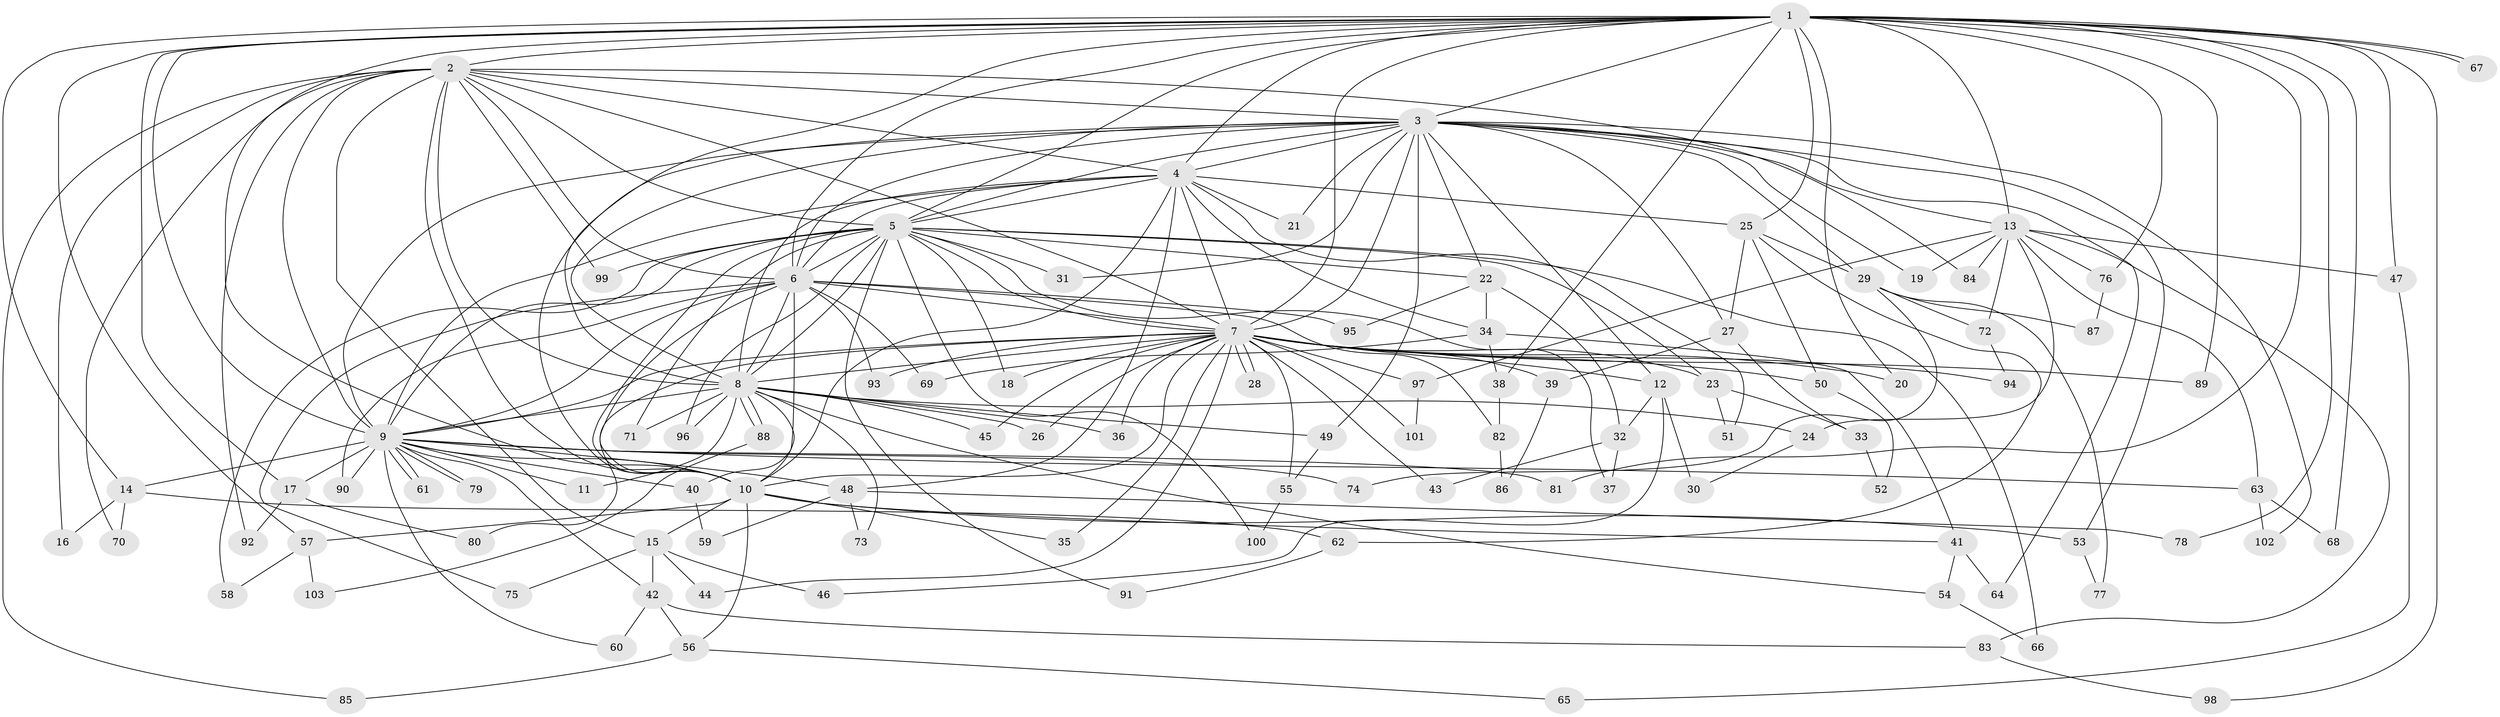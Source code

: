 // Generated by graph-tools (version 1.1) at 2025/01/03/09/25 03:01:19]
// undirected, 103 vertices, 231 edges
graph export_dot {
graph [start="1"]
  node [color=gray90,style=filled];
  1;
  2;
  3;
  4;
  5;
  6;
  7;
  8;
  9;
  10;
  11;
  12;
  13;
  14;
  15;
  16;
  17;
  18;
  19;
  20;
  21;
  22;
  23;
  24;
  25;
  26;
  27;
  28;
  29;
  30;
  31;
  32;
  33;
  34;
  35;
  36;
  37;
  38;
  39;
  40;
  41;
  42;
  43;
  44;
  45;
  46;
  47;
  48;
  49;
  50;
  51;
  52;
  53;
  54;
  55;
  56;
  57;
  58;
  59;
  60;
  61;
  62;
  63;
  64;
  65;
  66;
  67;
  68;
  69;
  70;
  71;
  72;
  73;
  74;
  75;
  76;
  77;
  78;
  79;
  80;
  81;
  82;
  83;
  84;
  85;
  86;
  87;
  88;
  89;
  90;
  91;
  92;
  93;
  94;
  95;
  96;
  97;
  98;
  99;
  100;
  101;
  102;
  103;
  1 -- 2;
  1 -- 3;
  1 -- 4;
  1 -- 5;
  1 -- 6;
  1 -- 7;
  1 -- 8;
  1 -- 9;
  1 -- 10;
  1 -- 13;
  1 -- 14;
  1 -- 17;
  1 -- 20;
  1 -- 25;
  1 -- 38;
  1 -- 47;
  1 -- 57;
  1 -- 67;
  1 -- 67;
  1 -- 68;
  1 -- 76;
  1 -- 78;
  1 -- 81;
  1 -- 89;
  1 -- 98;
  2 -- 3;
  2 -- 4;
  2 -- 5;
  2 -- 6;
  2 -- 7;
  2 -- 8;
  2 -- 9;
  2 -- 10;
  2 -- 15;
  2 -- 16;
  2 -- 70;
  2 -- 84;
  2 -- 85;
  2 -- 92;
  2 -- 99;
  3 -- 4;
  3 -- 5;
  3 -- 6;
  3 -- 7;
  3 -- 8;
  3 -- 9;
  3 -- 10;
  3 -- 12;
  3 -- 13;
  3 -- 19;
  3 -- 21;
  3 -- 22;
  3 -- 27;
  3 -- 29;
  3 -- 31;
  3 -- 49;
  3 -- 53;
  3 -- 64;
  3 -- 102;
  4 -- 5;
  4 -- 6;
  4 -- 7;
  4 -- 8;
  4 -- 9;
  4 -- 10;
  4 -- 21;
  4 -- 25;
  4 -- 34;
  4 -- 48;
  4 -- 51;
  5 -- 6;
  5 -- 7;
  5 -- 8;
  5 -- 9;
  5 -- 10;
  5 -- 18;
  5 -- 22;
  5 -- 23;
  5 -- 31;
  5 -- 37;
  5 -- 58;
  5 -- 66;
  5 -- 71;
  5 -- 91;
  5 -- 96;
  5 -- 99;
  5 -- 100;
  6 -- 7;
  6 -- 8;
  6 -- 9;
  6 -- 10;
  6 -- 40;
  6 -- 69;
  6 -- 75;
  6 -- 82;
  6 -- 90;
  6 -- 93;
  6 -- 95;
  7 -- 8;
  7 -- 9;
  7 -- 10;
  7 -- 12;
  7 -- 18;
  7 -- 20;
  7 -- 23;
  7 -- 26;
  7 -- 28;
  7 -- 28;
  7 -- 35;
  7 -- 36;
  7 -- 39;
  7 -- 43;
  7 -- 44;
  7 -- 45;
  7 -- 50;
  7 -- 55;
  7 -- 80;
  7 -- 89;
  7 -- 93;
  7 -- 94;
  7 -- 97;
  7 -- 101;
  8 -- 9;
  8 -- 10;
  8 -- 11;
  8 -- 24;
  8 -- 26;
  8 -- 36;
  8 -- 45;
  8 -- 49;
  8 -- 54;
  8 -- 71;
  8 -- 73;
  8 -- 88;
  8 -- 88;
  8 -- 96;
  9 -- 10;
  9 -- 11;
  9 -- 14;
  9 -- 17;
  9 -- 40;
  9 -- 42;
  9 -- 48;
  9 -- 60;
  9 -- 61;
  9 -- 61;
  9 -- 63;
  9 -- 74;
  9 -- 79;
  9 -- 79;
  9 -- 81;
  9 -- 90;
  10 -- 15;
  10 -- 35;
  10 -- 41;
  10 -- 53;
  10 -- 56;
  10 -- 57;
  12 -- 30;
  12 -- 32;
  12 -- 46;
  13 -- 19;
  13 -- 24;
  13 -- 47;
  13 -- 63;
  13 -- 72;
  13 -- 76;
  13 -- 83;
  13 -- 84;
  13 -- 97;
  14 -- 16;
  14 -- 62;
  14 -- 70;
  15 -- 42;
  15 -- 44;
  15 -- 46;
  15 -- 75;
  17 -- 80;
  17 -- 92;
  22 -- 32;
  22 -- 34;
  22 -- 95;
  23 -- 33;
  23 -- 51;
  24 -- 30;
  25 -- 27;
  25 -- 29;
  25 -- 50;
  25 -- 62;
  27 -- 33;
  27 -- 39;
  29 -- 72;
  29 -- 74;
  29 -- 77;
  29 -- 87;
  32 -- 37;
  32 -- 43;
  33 -- 52;
  34 -- 38;
  34 -- 41;
  34 -- 69;
  38 -- 82;
  39 -- 86;
  40 -- 59;
  41 -- 54;
  41 -- 64;
  42 -- 56;
  42 -- 60;
  42 -- 83;
  47 -- 65;
  48 -- 59;
  48 -- 73;
  48 -- 78;
  49 -- 55;
  50 -- 52;
  53 -- 77;
  54 -- 66;
  55 -- 100;
  56 -- 65;
  56 -- 85;
  57 -- 58;
  57 -- 103;
  62 -- 91;
  63 -- 68;
  63 -- 102;
  72 -- 94;
  76 -- 87;
  82 -- 86;
  83 -- 98;
  88 -- 103;
  97 -- 101;
}
